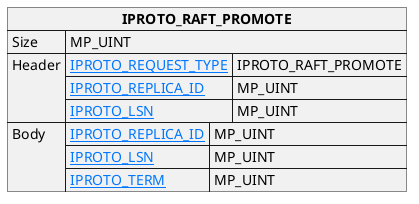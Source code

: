 @startuml

skinparam {
    HyperlinkColor #0077FF
    FontColor #313131
    BorderColor #313131
    BackgroundColor transparent
}

json "**IPROTO_RAFT_PROMOTE**" as promote {
    "Size": "MP_UINT",
    "Header": {
      "[[https://tarantool.io/en/doc/latest/dev_guide/internals/iproto/keys IPROTO_REQUEST_TYPE]]": "IPROTO_RAFT_PROMOTE",
      "[[https://tarantool.io/en/doc/latest/dev_guide/internals/iproto/keys IPROTO_REPLICA_ID]]": "MP_UINT",
      "[[https://tarantool.io/en/doc/latest/dev_guide/internals/iproto/keys IPROTO_LSN]]": "MP_UINT"
    },
    "Body": {
      "[[https://tarantool.io/en/doc/latest/dev_guide/internals/iproto/keys IPROTO_REPLICA_ID]]": "MP_UINT",
      "[[https://tarantool.io/en/doc/latest/dev_guide/internals/iproto/keys IPROTO_LSN]]": "MP_UINT",
      "[[https://tarantool.io/en/doc/latest/dev_guide/internals/iproto/keys IPROTO_TERM]]": "MP_UINT"
    }
}

@enduml
